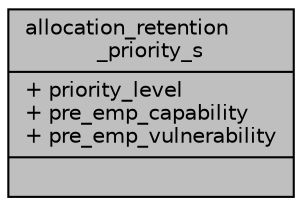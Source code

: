 digraph "allocation_retention_priority_s"
{
 // LATEX_PDF_SIZE
  edge [fontname="Helvetica",fontsize="10",labelfontname="Helvetica",labelfontsize="10"];
  node [fontname="Helvetica",fontsize="10",shape=record];
  Node1 [label="{allocation_retention\l_priority_s\n|+ priority_level\l+ pre_emp_capability\l+ pre_emp_vulnerability\l|}",height=0.2,width=0.4,color="black", fillcolor="grey75", style="filled", fontcolor="black",tooltip=" "];
}
